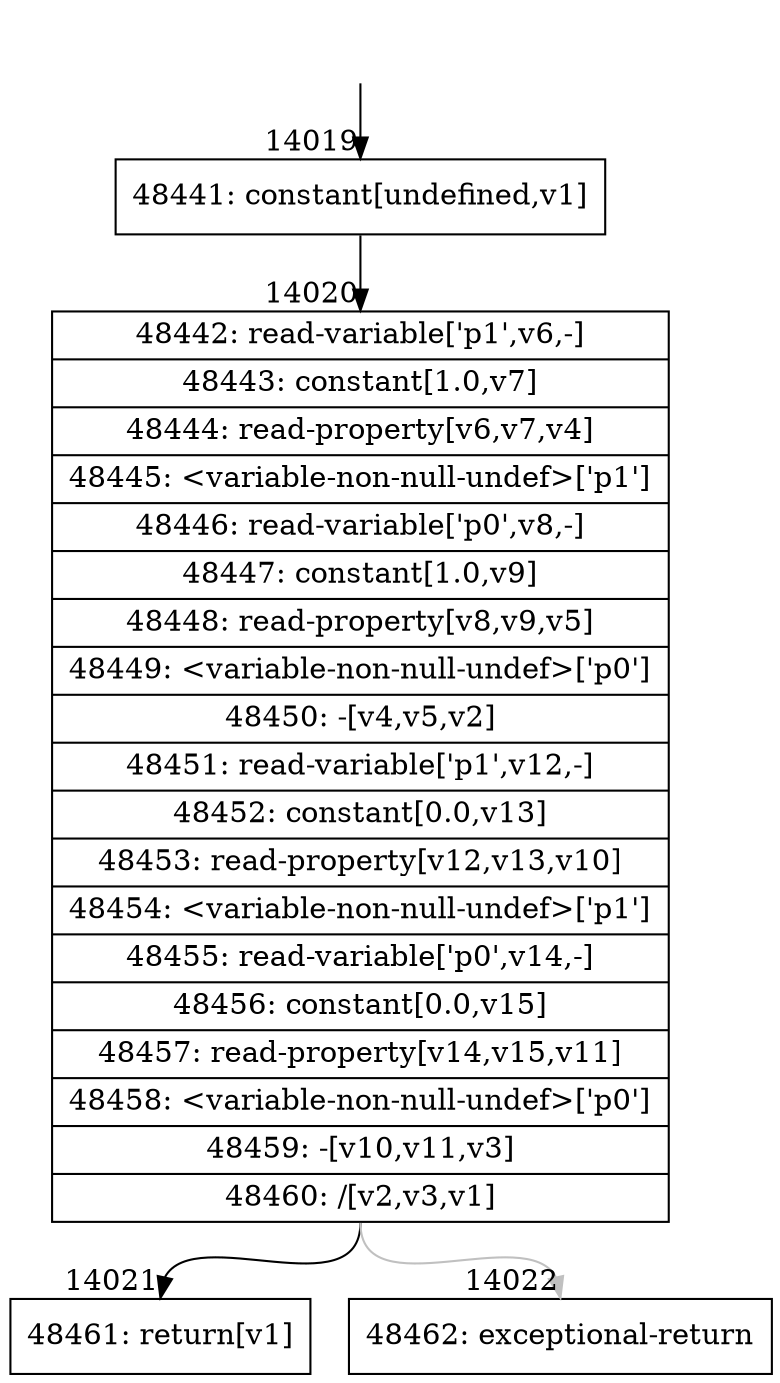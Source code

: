 digraph {
rankdir="TD"
BB_entry1294[shape=none,label=""];
BB_entry1294 -> BB14019 [tailport=s, headport=n, headlabel="    14019"]
BB14019 [shape=record label="{48441: constant[undefined,v1]}" ] 
BB14019 -> BB14020 [tailport=s, headport=n, headlabel="      14020"]
BB14020 [shape=record label="{48442: read-variable['p1',v6,-]|48443: constant[1.0,v7]|48444: read-property[v6,v7,v4]|48445: \<variable-non-null-undef\>['p1']|48446: read-variable['p0',v8,-]|48447: constant[1.0,v9]|48448: read-property[v8,v9,v5]|48449: \<variable-non-null-undef\>['p0']|48450: -[v4,v5,v2]|48451: read-variable['p1',v12,-]|48452: constant[0.0,v13]|48453: read-property[v12,v13,v10]|48454: \<variable-non-null-undef\>['p1']|48455: read-variable['p0',v14,-]|48456: constant[0.0,v15]|48457: read-property[v14,v15,v11]|48458: \<variable-non-null-undef\>['p0']|48459: -[v10,v11,v3]|48460: /[v2,v3,v1]}" ] 
BB14020 -> BB14021 [tailport=s, headport=n, headlabel="      14021"]
BB14020 -> BB14022 [tailport=s, headport=n, color=gray, headlabel="      14022"]
BB14021 [shape=record label="{48461: return[v1]}" ] 
BB14022 [shape=record label="{48462: exceptional-return}" ] 
//#$~ 8297
}
